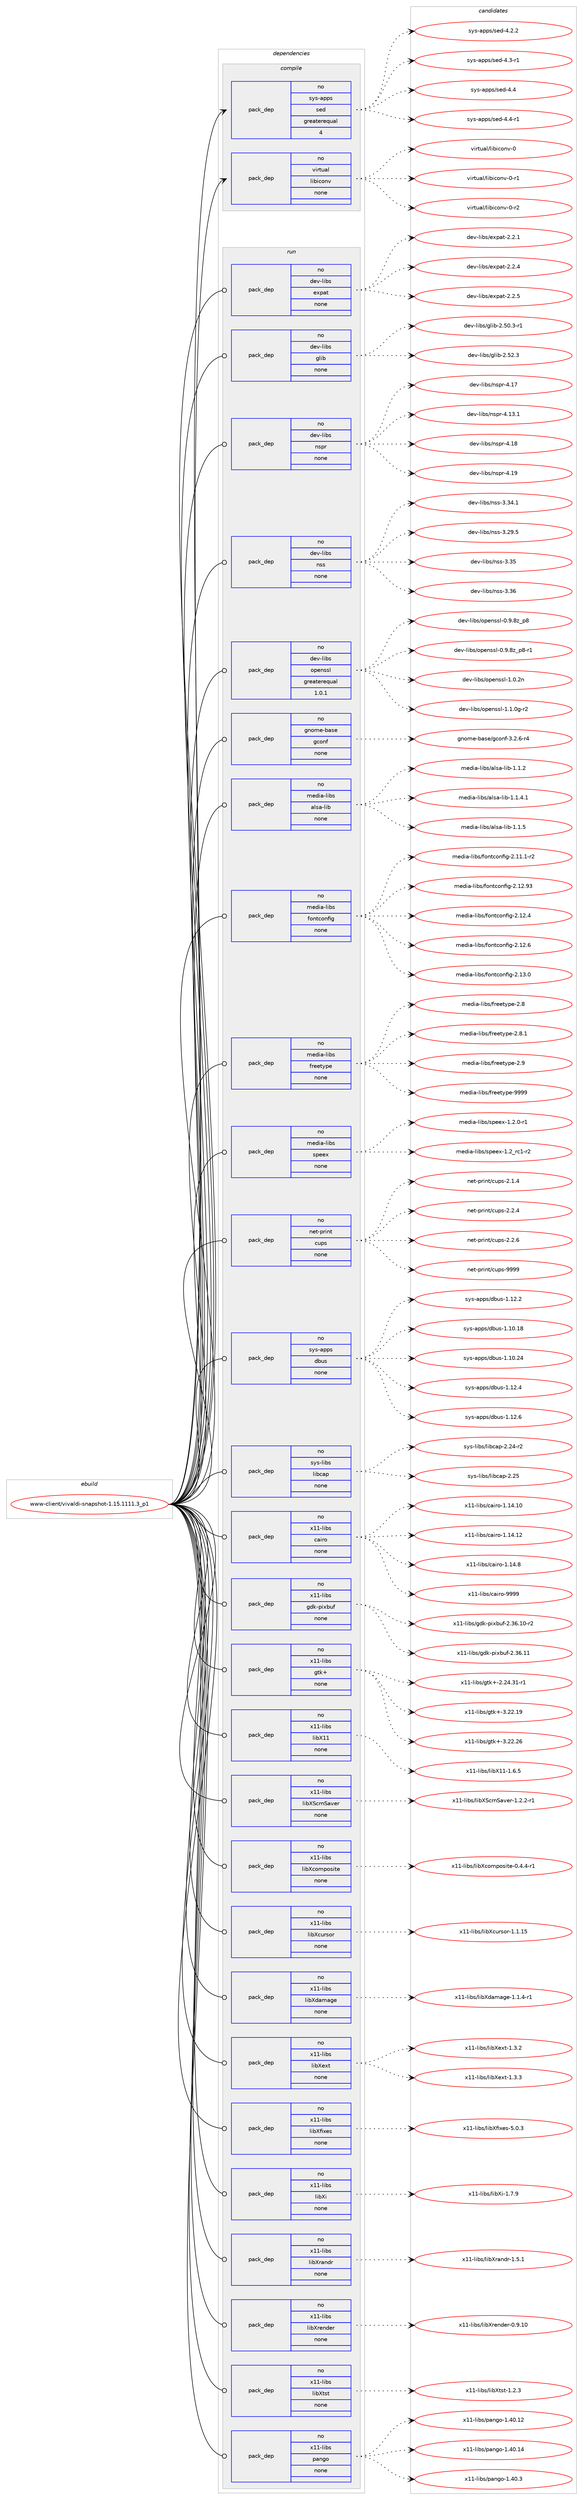 digraph prolog {

# *************
# Graph options
# *************

newrank=true;
concentrate=true;
compound=true;
graph [rankdir=LR,fontname=Helvetica,fontsize=10,ranksep=1.5];#, ranksep=2.5, nodesep=0.2];
edge  [arrowhead=vee];
node  [fontname=Helvetica,fontsize=10];

# **********
# The ebuild
# **********

subgraph cluster_leftcol {
color=gray;
rank=same;
label=<<i>ebuild</i>>;
id [label="www-client/vivaldi-snapshot-1.15.1111.3_p1", color=red, width=4, href="../www-client/vivaldi-snapshot-1.15.1111.3_p1.svg"];
}

# ****************
# The dependencies
# ****************

subgraph cluster_midcol {
color=gray;
label=<<i>dependencies</i>>;
subgraph cluster_compile {
fillcolor="#eeeeee";
style=filled;
label=<<i>compile</i>>;
subgraph pack7205 {
dependency8274 [label=<<TABLE BORDER="0" CELLBORDER="1" CELLSPACING="0" CELLPADDING="4" WIDTH="220"><TR><TD ROWSPAN="6" CELLPADDING="30">pack_dep</TD></TR><TR><TD WIDTH="110">no</TD></TR><TR><TD>sys-apps</TD></TR><TR><TD>sed</TD></TR><TR><TD>greaterequal</TD></TR><TR><TD>4</TD></TR></TABLE>>, shape=none, color=blue];
}
id:e -> dependency8274:w [weight=20,style="solid",arrowhead="vee"];
subgraph pack7206 {
dependency8275 [label=<<TABLE BORDER="0" CELLBORDER="1" CELLSPACING="0" CELLPADDING="4" WIDTH="220"><TR><TD ROWSPAN="6" CELLPADDING="30">pack_dep</TD></TR><TR><TD WIDTH="110">no</TD></TR><TR><TD>virtual</TD></TR><TR><TD>libiconv</TD></TR><TR><TD>none</TD></TR><TR><TD></TD></TR></TABLE>>, shape=none, color=blue];
}
id:e -> dependency8275:w [weight=20,style="solid",arrowhead="vee"];
}
subgraph cluster_compileandrun {
fillcolor="#eeeeee";
style=filled;
label=<<i>compile and run</i>>;
}
subgraph cluster_run {
fillcolor="#eeeeee";
style=filled;
label=<<i>run</i>>;
subgraph pack7207 {
dependency8276 [label=<<TABLE BORDER="0" CELLBORDER="1" CELLSPACING="0" CELLPADDING="4" WIDTH="220"><TR><TD ROWSPAN="6" CELLPADDING="30">pack_dep</TD></TR><TR><TD WIDTH="110">no</TD></TR><TR><TD>dev-libs</TD></TR><TR><TD>expat</TD></TR><TR><TD>none</TD></TR><TR><TD></TD></TR></TABLE>>, shape=none, color=blue];
}
id:e -> dependency8276:w [weight=20,style="solid",arrowhead="odot"];
subgraph pack7208 {
dependency8277 [label=<<TABLE BORDER="0" CELLBORDER="1" CELLSPACING="0" CELLPADDING="4" WIDTH="220"><TR><TD ROWSPAN="6" CELLPADDING="30">pack_dep</TD></TR><TR><TD WIDTH="110">no</TD></TR><TR><TD>dev-libs</TD></TR><TR><TD>glib</TD></TR><TR><TD>none</TD></TR><TR><TD></TD></TR></TABLE>>, shape=none, color=blue];
}
id:e -> dependency8277:w [weight=20,style="solid",arrowhead="odot"];
subgraph pack7209 {
dependency8278 [label=<<TABLE BORDER="0" CELLBORDER="1" CELLSPACING="0" CELLPADDING="4" WIDTH="220"><TR><TD ROWSPAN="6" CELLPADDING="30">pack_dep</TD></TR><TR><TD WIDTH="110">no</TD></TR><TR><TD>dev-libs</TD></TR><TR><TD>nspr</TD></TR><TR><TD>none</TD></TR><TR><TD></TD></TR></TABLE>>, shape=none, color=blue];
}
id:e -> dependency8278:w [weight=20,style="solid",arrowhead="odot"];
subgraph pack7210 {
dependency8279 [label=<<TABLE BORDER="0" CELLBORDER="1" CELLSPACING="0" CELLPADDING="4" WIDTH="220"><TR><TD ROWSPAN="6" CELLPADDING="30">pack_dep</TD></TR><TR><TD WIDTH="110">no</TD></TR><TR><TD>dev-libs</TD></TR><TR><TD>nss</TD></TR><TR><TD>none</TD></TR><TR><TD></TD></TR></TABLE>>, shape=none, color=blue];
}
id:e -> dependency8279:w [weight=20,style="solid",arrowhead="odot"];
subgraph pack7211 {
dependency8280 [label=<<TABLE BORDER="0" CELLBORDER="1" CELLSPACING="0" CELLPADDING="4" WIDTH="220"><TR><TD ROWSPAN="6" CELLPADDING="30">pack_dep</TD></TR><TR><TD WIDTH="110">no</TD></TR><TR><TD>dev-libs</TD></TR><TR><TD>openssl</TD></TR><TR><TD>greaterequal</TD></TR><TR><TD>1.0.1</TD></TR></TABLE>>, shape=none, color=blue];
}
id:e -> dependency8280:w [weight=20,style="solid",arrowhead="odot"];
subgraph pack7212 {
dependency8281 [label=<<TABLE BORDER="0" CELLBORDER="1" CELLSPACING="0" CELLPADDING="4" WIDTH="220"><TR><TD ROWSPAN="6" CELLPADDING="30">pack_dep</TD></TR><TR><TD WIDTH="110">no</TD></TR><TR><TD>gnome-base</TD></TR><TR><TD>gconf</TD></TR><TR><TD>none</TD></TR><TR><TD></TD></TR></TABLE>>, shape=none, color=blue];
}
id:e -> dependency8281:w [weight=20,style="solid",arrowhead="odot"];
subgraph pack7213 {
dependency8282 [label=<<TABLE BORDER="0" CELLBORDER="1" CELLSPACING="0" CELLPADDING="4" WIDTH="220"><TR><TD ROWSPAN="6" CELLPADDING="30">pack_dep</TD></TR><TR><TD WIDTH="110">no</TD></TR><TR><TD>media-libs</TD></TR><TR><TD>alsa-lib</TD></TR><TR><TD>none</TD></TR><TR><TD></TD></TR></TABLE>>, shape=none, color=blue];
}
id:e -> dependency8282:w [weight=20,style="solid",arrowhead="odot"];
subgraph pack7214 {
dependency8283 [label=<<TABLE BORDER="0" CELLBORDER="1" CELLSPACING="0" CELLPADDING="4" WIDTH="220"><TR><TD ROWSPAN="6" CELLPADDING="30">pack_dep</TD></TR><TR><TD WIDTH="110">no</TD></TR><TR><TD>media-libs</TD></TR><TR><TD>fontconfig</TD></TR><TR><TD>none</TD></TR><TR><TD></TD></TR></TABLE>>, shape=none, color=blue];
}
id:e -> dependency8283:w [weight=20,style="solid",arrowhead="odot"];
subgraph pack7215 {
dependency8284 [label=<<TABLE BORDER="0" CELLBORDER="1" CELLSPACING="0" CELLPADDING="4" WIDTH="220"><TR><TD ROWSPAN="6" CELLPADDING="30">pack_dep</TD></TR><TR><TD WIDTH="110">no</TD></TR><TR><TD>media-libs</TD></TR><TR><TD>freetype</TD></TR><TR><TD>none</TD></TR><TR><TD></TD></TR></TABLE>>, shape=none, color=blue];
}
id:e -> dependency8284:w [weight=20,style="solid",arrowhead="odot"];
subgraph pack7216 {
dependency8285 [label=<<TABLE BORDER="0" CELLBORDER="1" CELLSPACING="0" CELLPADDING="4" WIDTH="220"><TR><TD ROWSPAN="6" CELLPADDING="30">pack_dep</TD></TR><TR><TD WIDTH="110">no</TD></TR><TR><TD>media-libs</TD></TR><TR><TD>speex</TD></TR><TR><TD>none</TD></TR><TR><TD></TD></TR></TABLE>>, shape=none, color=blue];
}
id:e -> dependency8285:w [weight=20,style="solid",arrowhead="odot"];
subgraph pack7217 {
dependency8286 [label=<<TABLE BORDER="0" CELLBORDER="1" CELLSPACING="0" CELLPADDING="4" WIDTH="220"><TR><TD ROWSPAN="6" CELLPADDING="30">pack_dep</TD></TR><TR><TD WIDTH="110">no</TD></TR><TR><TD>net-print</TD></TR><TR><TD>cups</TD></TR><TR><TD>none</TD></TR><TR><TD></TD></TR></TABLE>>, shape=none, color=blue];
}
id:e -> dependency8286:w [weight=20,style="solid",arrowhead="odot"];
subgraph pack7218 {
dependency8287 [label=<<TABLE BORDER="0" CELLBORDER="1" CELLSPACING="0" CELLPADDING="4" WIDTH="220"><TR><TD ROWSPAN="6" CELLPADDING="30">pack_dep</TD></TR><TR><TD WIDTH="110">no</TD></TR><TR><TD>sys-apps</TD></TR><TR><TD>dbus</TD></TR><TR><TD>none</TD></TR><TR><TD></TD></TR></TABLE>>, shape=none, color=blue];
}
id:e -> dependency8287:w [weight=20,style="solid",arrowhead="odot"];
subgraph pack7219 {
dependency8288 [label=<<TABLE BORDER="0" CELLBORDER="1" CELLSPACING="0" CELLPADDING="4" WIDTH="220"><TR><TD ROWSPAN="6" CELLPADDING="30">pack_dep</TD></TR><TR><TD WIDTH="110">no</TD></TR><TR><TD>sys-libs</TD></TR><TR><TD>libcap</TD></TR><TR><TD>none</TD></TR><TR><TD></TD></TR></TABLE>>, shape=none, color=blue];
}
id:e -> dependency8288:w [weight=20,style="solid",arrowhead="odot"];
subgraph pack7220 {
dependency8289 [label=<<TABLE BORDER="0" CELLBORDER="1" CELLSPACING="0" CELLPADDING="4" WIDTH="220"><TR><TD ROWSPAN="6" CELLPADDING="30">pack_dep</TD></TR><TR><TD WIDTH="110">no</TD></TR><TR><TD>x11-libs</TD></TR><TR><TD>cairo</TD></TR><TR><TD>none</TD></TR><TR><TD></TD></TR></TABLE>>, shape=none, color=blue];
}
id:e -> dependency8289:w [weight=20,style="solid",arrowhead="odot"];
subgraph pack7221 {
dependency8290 [label=<<TABLE BORDER="0" CELLBORDER="1" CELLSPACING="0" CELLPADDING="4" WIDTH="220"><TR><TD ROWSPAN="6" CELLPADDING="30">pack_dep</TD></TR><TR><TD WIDTH="110">no</TD></TR><TR><TD>x11-libs</TD></TR><TR><TD>gdk-pixbuf</TD></TR><TR><TD>none</TD></TR><TR><TD></TD></TR></TABLE>>, shape=none, color=blue];
}
id:e -> dependency8290:w [weight=20,style="solid",arrowhead="odot"];
subgraph pack7222 {
dependency8291 [label=<<TABLE BORDER="0" CELLBORDER="1" CELLSPACING="0" CELLPADDING="4" WIDTH="220"><TR><TD ROWSPAN="6" CELLPADDING="30">pack_dep</TD></TR><TR><TD WIDTH="110">no</TD></TR><TR><TD>x11-libs</TD></TR><TR><TD>gtk+</TD></TR><TR><TD>none</TD></TR><TR><TD></TD></TR></TABLE>>, shape=none, color=blue];
}
id:e -> dependency8291:w [weight=20,style="solid",arrowhead="odot"];
subgraph pack7223 {
dependency8292 [label=<<TABLE BORDER="0" CELLBORDER="1" CELLSPACING="0" CELLPADDING="4" WIDTH="220"><TR><TD ROWSPAN="6" CELLPADDING="30">pack_dep</TD></TR><TR><TD WIDTH="110">no</TD></TR><TR><TD>x11-libs</TD></TR><TR><TD>libX11</TD></TR><TR><TD>none</TD></TR><TR><TD></TD></TR></TABLE>>, shape=none, color=blue];
}
id:e -> dependency8292:w [weight=20,style="solid",arrowhead="odot"];
subgraph pack7224 {
dependency8293 [label=<<TABLE BORDER="0" CELLBORDER="1" CELLSPACING="0" CELLPADDING="4" WIDTH="220"><TR><TD ROWSPAN="6" CELLPADDING="30">pack_dep</TD></TR><TR><TD WIDTH="110">no</TD></TR><TR><TD>x11-libs</TD></TR><TR><TD>libXScrnSaver</TD></TR><TR><TD>none</TD></TR><TR><TD></TD></TR></TABLE>>, shape=none, color=blue];
}
id:e -> dependency8293:w [weight=20,style="solid",arrowhead="odot"];
subgraph pack7225 {
dependency8294 [label=<<TABLE BORDER="0" CELLBORDER="1" CELLSPACING="0" CELLPADDING="4" WIDTH="220"><TR><TD ROWSPAN="6" CELLPADDING="30">pack_dep</TD></TR><TR><TD WIDTH="110">no</TD></TR><TR><TD>x11-libs</TD></TR><TR><TD>libXcomposite</TD></TR><TR><TD>none</TD></TR><TR><TD></TD></TR></TABLE>>, shape=none, color=blue];
}
id:e -> dependency8294:w [weight=20,style="solid",arrowhead="odot"];
subgraph pack7226 {
dependency8295 [label=<<TABLE BORDER="0" CELLBORDER="1" CELLSPACING="0" CELLPADDING="4" WIDTH="220"><TR><TD ROWSPAN="6" CELLPADDING="30">pack_dep</TD></TR><TR><TD WIDTH="110">no</TD></TR><TR><TD>x11-libs</TD></TR><TR><TD>libXcursor</TD></TR><TR><TD>none</TD></TR><TR><TD></TD></TR></TABLE>>, shape=none, color=blue];
}
id:e -> dependency8295:w [weight=20,style="solid",arrowhead="odot"];
subgraph pack7227 {
dependency8296 [label=<<TABLE BORDER="0" CELLBORDER="1" CELLSPACING="0" CELLPADDING="4" WIDTH="220"><TR><TD ROWSPAN="6" CELLPADDING="30">pack_dep</TD></TR><TR><TD WIDTH="110">no</TD></TR><TR><TD>x11-libs</TD></TR><TR><TD>libXdamage</TD></TR><TR><TD>none</TD></TR><TR><TD></TD></TR></TABLE>>, shape=none, color=blue];
}
id:e -> dependency8296:w [weight=20,style="solid",arrowhead="odot"];
subgraph pack7228 {
dependency8297 [label=<<TABLE BORDER="0" CELLBORDER="1" CELLSPACING="0" CELLPADDING="4" WIDTH="220"><TR><TD ROWSPAN="6" CELLPADDING="30">pack_dep</TD></TR><TR><TD WIDTH="110">no</TD></TR><TR><TD>x11-libs</TD></TR><TR><TD>libXext</TD></TR><TR><TD>none</TD></TR><TR><TD></TD></TR></TABLE>>, shape=none, color=blue];
}
id:e -> dependency8297:w [weight=20,style="solid",arrowhead="odot"];
subgraph pack7229 {
dependency8298 [label=<<TABLE BORDER="0" CELLBORDER="1" CELLSPACING="0" CELLPADDING="4" WIDTH="220"><TR><TD ROWSPAN="6" CELLPADDING="30">pack_dep</TD></TR><TR><TD WIDTH="110">no</TD></TR><TR><TD>x11-libs</TD></TR><TR><TD>libXfixes</TD></TR><TR><TD>none</TD></TR><TR><TD></TD></TR></TABLE>>, shape=none, color=blue];
}
id:e -> dependency8298:w [weight=20,style="solid",arrowhead="odot"];
subgraph pack7230 {
dependency8299 [label=<<TABLE BORDER="0" CELLBORDER="1" CELLSPACING="0" CELLPADDING="4" WIDTH="220"><TR><TD ROWSPAN="6" CELLPADDING="30">pack_dep</TD></TR><TR><TD WIDTH="110">no</TD></TR><TR><TD>x11-libs</TD></TR><TR><TD>libXi</TD></TR><TR><TD>none</TD></TR><TR><TD></TD></TR></TABLE>>, shape=none, color=blue];
}
id:e -> dependency8299:w [weight=20,style="solid",arrowhead="odot"];
subgraph pack7231 {
dependency8300 [label=<<TABLE BORDER="0" CELLBORDER="1" CELLSPACING="0" CELLPADDING="4" WIDTH="220"><TR><TD ROWSPAN="6" CELLPADDING="30">pack_dep</TD></TR><TR><TD WIDTH="110">no</TD></TR><TR><TD>x11-libs</TD></TR><TR><TD>libXrandr</TD></TR><TR><TD>none</TD></TR><TR><TD></TD></TR></TABLE>>, shape=none, color=blue];
}
id:e -> dependency8300:w [weight=20,style="solid",arrowhead="odot"];
subgraph pack7232 {
dependency8301 [label=<<TABLE BORDER="0" CELLBORDER="1" CELLSPACING="0" CELLPADDING="4" WIDTH="220"><TR><TD ROWSPAN="6" CELLPADDING="30">pack_dep</TD></TR><TR><TD WIDTH="110">no</TD></TR><TR><TD>x11-libs</TD></TR><TR><TD>libXrender</TD></TR><TR><TD>none</TD></TR><TR><TD></TD></TR></TABLE>>, shape=none, color=blue];
}
id:e -> dependency8301:w [weight=20,style="solid",arrowhead="odot"];
subgraph pack7233 {
dependency8302 [label=<<TABLE BORDER="0" CELLBORDER="1" CELLSPACING="0" CELLPADDING="4" WIDTH="220"><TR><TD ROWSPAN="6" CELLPADDING="30">pack_dep</TD></TR><TR><TD WIDTH="110">no</TD></TR><TR><TD>x11-libs</TD></TR><TR><TD>libXtst</TD></TR><TR><TD>none</TD></TR><TR><TD></TD></TR></TABLE>>, shape=none, color=blue];
}
id:e -> dependency8302:w [weight=20,style="solid",arrowhead="odot"];
subgraph pack7234 {
dependency8303 [label=<<TABLE BORDER="0" CELLBORDER="1" CELLSPACING="0" CELLPADDING="4" WIDTH="220"><TR><TD ROWSPAN="6" CELLPADDING="30">pack_dep</TD></TR><TR><TD WIDTH="110">no</TD></TR><TR><TD>x11-libs</TD></TR><TR><TD>pango</TD></TR><TR><TD>none</TD></TR><TR><TD></TD></TR></TABLE>>, shape=none, color=blue];
}
id:e -> dependency8303:w [weight=20,style="solid",arrowhead="odot"];
}
}

# **************
# The candidates
# **************

subgraph cluster_choices {
rank=same;
color=gray;
label=<<i>candidates</i>>;

subgraph choice7205 {
color=black;
nodesep=1;
choice115121115459711211211547115101100455246504650 [label="sys-apps/sed-4.2.2", color=red, width=4,href="../sys-apps/sed-4.2.2.svg"];
choice115121115459711211211547115101100455246514511449 [label="sys-apps/sed-4.3-r1", color=red, width=4,href="../sys-apps/sed-4.3-r1.svg"];
choice11512111545971121121154711510110045524652 [label="sys-apps/sed-4.4", color=red, width=4,href="../sys-apps/sed-4.4.svg"];
choice115121115459711211211547115101100455246524511449 [label="sys-apps/sed-4.4-r1", color=red, width=4,href="../sys-apps/sed-4.4-r1.svg"];
dependency8274:e -> choice115121115459711211211547115101100455246504650:w [style=dotted,weight="100"];
dependency8274:e -> choice115121115459711211211547115101100455246514511449:w [style=dotted,weight="100"];
dependency8274:e -> choice11512111545971121121154711510110045524652:w [style=dotted,weight="100"];
dependency8274:e -> choice115121115459711211211547115101100455246524511449:w [style=dotted,weight="100"];
}
subgraph choice7206 {
color=black;
nodesep=1;
choice118105114116117971084710810598105991111101184548 [label="virtual/libiconv-0", color=red, width=4,href="../virtual/libiconv-0.svg"];
choice1181051141161179710847108105981059911111011845484511449 [label="virtual/libiconv-0-r1", color=red, width=4,href="../virtual/libiconv-0-r1.svg"];
choice1181051141161179710847108105981059911111011845484511450 [label="virtual/libiconv-0-r2", color=red, width=4,href="../virtual/libiconv-0-r2.svg"];
dependency8275:e -> choice118105114116117971084710810598105991111101184548:w [style=dotted,weight="100"];
dependency8275:e -> choice1181051141161179710847108105981059911111011845484511449:w [style=dotted,weight="100"];
dependency8275:e -> choice1181051141161179710847108105981059911111011845484511450:w [style=dotted,weight="100"];
}
subgraph choice7207 {
color=black;
nodesep=1;
choice10010111845108105981154710112011297116455046504649 [label="dev-libs/expat-2.2.1", color=red, width=4,href="../dev-libs/expat-2.2.1.svg"];
choice10010111845108105981154710112011297116455046504652 [label="dev-libs/expat-2.2.4", color=red, width=4,href="../dev-libs/expat-2.2.4.svg"];
choice10010111845108105981154710112011297116455046504653 [label="dev-libs/expat-2.2.5", color=red, width=4,href="../dev-libs/expat-2.2.5.svg"];
dependency8276:e -> choice10010111845108105981154710112011297116455046504649:w [style=dotted,weight="100"];
dependency8276:e -> choice10010111845108105981154710112011297116455046504652:w [style=dotted,weight="100"];
dependency8276:e -> choice10010111845108105981154710112011297116455046504653:w [style=dotted,weight="100"];
}
subgraph choice7208 {
color=black;
nodesep=1;
choice10010111845108105981154710310810598455046534846514511449 [label="dev-libs/glib-2.50.3-r1", color=red, width=4,href="../dev-libs/glib-2.50.3-r1.svg"];
choice1001011184510810598115471031081059845504653504651 [label="dev-libs/glib-2.52.3", color=red, width=4,href="../dev-libs/glib-2.52.3.svg"];
dependency8277:e -> choice10010111845108105981154710310810598455046534846514511449:w [style=dotted,weight="100"];
dependency8277:e -> choice1001011184510810598115471031081059845504653504651:w [style=dotted,weight="100"];
}
subgraph choice7209 {
color=black;
nodesep=1;
choice1001011184510810598115471101151121144552464955 [label="dev-libs/nspr-4.17", color=red, width=4,href="../dev-libs/nspr-4.17.svg"];
choice10010111845108105981154711011511211445524649514649 [label="dev-libs/nspr-4.13.1", color=red, width=4,href="../dev-libs/nspr-4.13.1.svg"];
choice1001011184510810598115471101151121144552464956 [label="dev-libs/nspr-4.18", color=red, width=4,href="../dev-libs/nspr-4.18.svg"];
choice1001011184510810598115471101151121144552464957 [label="dev-libs/nspr-4.19", color=red, width=4,href="../dev-libs/nspr-4.19.svg"];
dependency8278:e -> choice1001011184510810598115471101151121144552464955:w [style=dotted,weight="100"];
dependency8278:e -> choice10010111845108105981154711011511211445524649514649:w [style=dotted,weight="100"];
dependency8278:e -> choice1001011184510810598115471101151121144552464956:w [style=dotted,weight="100"];
dependency8278:e -> choice1001011184510810598115471101151121144552464957:w [style=dotted,weight="100"];
}
subgraph choice7210 {
color=black;
nodesep=1;
choice10010111845108105981154711011511545514651524649 [label="dev-libs/nss-3.34.1", color=red, width=4,href="../dev-libs/nss-3.34.1.svg"];
choice10010111845108105981154711011511545514650574653 [label="dev-libs/nss-3.29.5", color=red, width=4,href="../dev-libs/nss-3.29.5.svg"];
choice1001011184510810598115471101151154551465153 [label="dev-libs/nss-3.35", color=red, width=4,href="../dev-libs/nss-3.35.svg"];
choice1001011184510810598115471101151154551465154 [label="dev-libs/nss-3.36", color=red, width=4,href="../dev-libs/nss-3.36.svg"];
dependency8279:e -> choice10010111845108105981154711011511545514651524649:w [style=dotted,weight="100"];
dependency8279:e -> choice10010111845108105981154711011511545514650574653:w [style=dotted,weight="100"];
dependency8279:e -> choice1001011184510810598115471101151154551465153:w [style=dotted,weight="100"];
dependency8279:e -> choice1001011184510810598115471101151154551465154:w [style=dotted,weight="100"];
}
subgraph choice7211 {
color=black;
nodesep=1;
choice1001011184510810598115471111121011101151151084548465746561229511256 [label="dev-libs/openssl-0.9.8z_p8", color=red, width=4,href="../dev-libs/openssl-0.9.8z_p8.svg"];
choice10010111845108105981154711111210111011511510845484657465612295112564511449 [label="dev-libs/openssl-0.9.8z_p8-r1", color=red, width=4,href="../dev-libs/openssl-0.9.8z_p8-r1.svg"];
choice100101118451081059811547111112101110115115108454946484650110 [label="dev-libs/openssl-1.0.2n", color=red, width=4,href="../dev-libs/openssl-1.0.2n.svg"];
choice1001011184510810598115471111121011101151151084549464946481034511450 [label="dev-libs/openssl-1.1.0g-r2", color=red, width=4,href="../dev-libs/openssl-1.1.0g-r2.svg"];
dependency8280:e -> choice1001011184510810598115471111121011101151151084548465746561229511256:w [style=dotted,weight="100"];
dependency8280:e -> choice10010111845108105981154711111210111011511510845484657465612295112564511449:w [style=dotted,weight="100"];
dependency8280:e -> choice100101118451081059811547111112101110115115108454946484650110:w [style=dotted,weight="100"];
dependency8280:e -> choice1001011184510810598115471111121011101151151084549464946481034511450:w [style=dotted,weight="100"];
}
subgraph choice7212 {
color=black;
nodesep=1;
choice10311011110910145989711510147103991111101024551465046544511452 [label="gnome-base/gconf-3.2.6-r4", color=red, width=4,href="../gnome-base/gconf-3.2.6-r4.svg"];
dependency8281:e -> choice10311011110910145989711510147103991111101024551465046544511452:w [style=dotted,weight="100"];
}
subgraph choice7213 {
color=black;
nodesep=1;
choice1091011001059745108105981154797108115974510810598454946494650 [label="media-libs/alsa-lib-1.1.2", color=red, width=4,href="../media-libs/alsa-lib-1.1.2.svg"];
choice10910110010597451081059811547971081159745108105984549464946524649 [label="media-libs/alsa-lib-1.1.4.1", color=red, width=4,href="../media-libs/alsa-lib-1.1.4.1.svg"];
choice1091011001059745108105981154797108115974510810598454946494653 [label="media-libs/alsa-lib-1.1.5", color=red, width=4,href="../media-libs/alsa-lib-1.1.5.svg"];
dependency8282:e -> choice1091011001059745108105981154797108115974510810598454946494650:w [style=dotted,weight="100"];
dependency8282:e -> choice10910110010597451081059811547971081159745108105984549464946524649:w [style=dotted,weight="100"];
dependency8282:e -> choice1091011001059745108105981154797108115974510810598454946494653:w [style=dotted,weight="100"];
}
subgraph choice7214 {
color=black;
nodesep=1;
choice1091011001059745108105981154710211111011699111110102105103455046494946494511450 [label="media-libs/fontconfig-2.11.1-r2", color=red, width=4,href="../media-libs/fontconfig-2.11.1-r2.svg"];
choice10910110010597451081059811547102111110116991111101021051034550464950465751 [label="media-libs/fontconfig-2.12.93", color=red, width=4,href="../media-libs/fontconfig-2.12.93.svg"];
choice109101100105974510810598115471021111101169911111010210510345504649504652 [label="media-libs/fontconfig-2.12.4", color=red, width=4,href="../media-libs/fontconfig-2.12.4.svg"];
choice109101100105974510810598115471021111101169911111010210510345504649504654 [label="media-libs/fontconfig-2.12.6", color=red, width=4,href="../media-libs/fontconfig-2.12.6.svg"];
choice109101100105974510810598115471021111101169911111010210510345504649514648 [label="media-libs/fontconfig-2.13.0", color=red, width=4,href="../media-libs/fontconfig-2.13.0.svg"];
dependency8283:e -> choice1091011001059745108105981154710211111011699111110102105103455046494946494511450:w [style=dotted,weight="100"];
dependency8283:e -> choice10910110010597451081059811547102111110116991111101021051034550464950465751:w [style=dotted,weight="100"];
dependency8283:e -> choice109101100105974510810598115471021111101169911111010210510345504649504652:w [style=dotted,weight="100"];
dependency8283:e -> choice109101100105974510810598115471021111101169911111010210510345504649504654:w [style=dotted,weight="100"];
dependency8283:e -> choice109101100105974510810598115471021111101169911111010210510345504649514648:w [style=dotted,weight="100"];
}
subgraph choice7215 {
color=black;
nodesep=1;
choice1091011001059745108105981154710211410110111612111210145504656 [label="media-libs/freetype-2.8", color=red, width=4,href="../media-libs/freetype-2.8.svg"];
choice10910110010597451081059811547102114101101116121112101455046564649 [label="media-libs/freetype-2.8.1", color=red, width=4,href="../media-libs/freetype-2.8.1.svg"];
choice1091011001059745108105981154710211410110111612111210145504657 [label="media-libs/freetype-2.9", color=red, width=4,href="../media-libs/freetype-2.9.svg"];
choice109101100105974510810598115471021141011011161211121014557575757 [label="media-libs/freetype-9999", color=red, width=4,href="../media-libs/freetype-9999.svg"];
dependency8284:e -> choice1091011001059745108105981154710211410110111612111210145504656:w [style=dotted,weight="100"];
dependency8284:e -> choice10910110010597451081059811547102114101101116121112101455046564649:w [style=dotted,weight="100"];
dependency8284:e -> choice1091011001059745108105981154710211410110111612111210145504657:w [style=dotted,weight="100"];
dependency8284:e -> choice109101100105974510810598115471021141011011161211121014557575757:w [style=dotted,weight="100"];
}
subgraph choice7216 {
color=black;
nodesep=1;
choice109101100105974510810598115471151121011011204549465046484511449 [label="media-libs/speex-1.2.0-r1", color=red, width=4,href="../media-libs/speex-1.2.0-r1.svg"];
choice10910110010597451081059811547115112101101120454946509511499494511450 [label="media-libs/speex-1.2_rc1-r2", color=red, width=4,href="../media-libs/speex-1.2_rc1-r2.svg"];
dependency8285:e -> choice109101100105974510810598115471151121011011204549465046484511449:w [style=dotted,weight="100"];
dependency8285:e -> choice10910110010597451081059811547115112101101120454946509511499494511450:w [style=dotted,weight="100"];
}
subgraph choice7217 {
color=black;
nodesep=1;
choice110101116451121141051101164799117112115455046494652 [label="net-print/cups-2.1.4", color=red, width=4,href="../net-print/cups-2.1.4.svg"];
choice110101116451121141051101164799117112115455046504652 [label="net-print/cups-2.2.4", color=red, width=4,href="../net-print/cups-2.2.4.svg"];
choice110101116451121141051101164799117112115455046504654 [label="net-print/cups-2.2.6", color=red, width=4,href="../net-print/cups-2.2.6.svg"];
choice1101011164511211410511011647991171121154557575757 [label="net-print/cups-9999", color=red, width=4,href="../net-print/cups-9999.svg"];
dependency8286:e -> choice110101116451121141051101164799117112115455046494652:w [style=dotted,weight="100"];
dependency8286:e -> choice110101116451121141051101164799117112115455046504652:w [style=dotted,weight="100"];
dependency8286:e -> choice110101116451121141051101164799117112115455046504654:w [style=dotted,weight="100"];
dependency8286:e -> choice1101011164511211410511011647991171121154557575757:w [style=dotted,weight="100"];
}
subgraph choice7218 {
color=black;
nodesep=1;
choice1151211154597112112115471009811711545494649504650 [label="sys-apps/dbus-1.12.2", color=red, width=4,href="../sys-apps/dbus-1.12.2.svg"];
choice115121115459711211211547100981171154549464948464956 [label="sys-apps/dbus-1.10.18", color=red, width=4,href="../sys-apps/dbus-1.10.18.svg"];
choice115121115459711211211547100981171154549464948465052 [label="sys-apps/dbus-1.10.24", color=red, width=4,href="../sys-apps/dbus-1.10.24.svg"];
choice1151211154597112112115471009811711545494649504652 [label="sys-apps/dbus-1.12.4", color=red, width=4,href="../sys-apps/dbus-1.12.4.svg"];
choice1151211154597112112115471009811711545494649504654 [label="sys-apps/dbus-1.12.6", color=red, width=4,href="../sys-apps/dbus-1.12.6.svg"];
dependency8287:e -> choice1151211154597112112115471009811711545494649504650:w [style=dotted,weight="100"];
dependency8287:e -> choice115121115459711211211547100981171154549464948464956:w [style=dotted,weight="100"];
dependency8287:e -> choice115121115459711211211547100981171154549464948465052:w [style=dotted,weight="100"];
dependency8287:e -> choice1151211154597112112115471009811711545494649504652:w [style=dotted,weight="100"];
dependency8287:e -> choice1151211154597112112115471009811711545494649504654:w [style=dotted,weight="100"];
}
subgraph choice7219 {
color=black;
nodesep=1;
choice11512111545108105981154710810598999711245504650524511450 [label="sys-libs/libcap-2.24-r2", color=red, width=4,href="../sys-libs/libcap-2.24-r2.svg"];
choice1151211154510810598115471081059899971124550465053 [label="sys-libs/libcap-2.25", color=red, width=4,href="../sys-libs/libcap-2.25.svg"];
dependency8288:e -> choice11512111545108105981154710810598999711245504650524511450:w [style=dotted,weight="100"];
dependency8288:e -> choice1151211154510810598115471081059899971124550465053:w [style=dotted,weight="100"];
}
subgraph choice7220 {
color=black;
nodesep=1;
choice120494945108105981154799971051141114549464952464948 [label="x11-libs/cairo-1.14.10", color=red, width=4,href="../x11-libs/cairo-1.14.10.svg"];
choice120494945108105981154799971051141114549464952464950 [label="x11-libs/cairo-1.14.12", color=red, width=4,href="../x11-libs/cairo-1.14.12.svg"];
choice1204949451081059811547999710511411145494649524656 [label="x11-libs/cairo-1.14.8", color=red, width=4,href="../x11-libs/cairo-1.14.8.svg"];
choice120494945108105981154799971051141114557575757 [label="x11-libs/cairo-9999", color=red, width=4,href="../x11-libs/cairo-9999.svg"];
dependency8289:e -> choice120494945108105981154799971051141114549464952464948:w [style=dotted,weight="100"];
dependency8289:e -> choice120494945108105981154799971051141114549464952464950:w [style=dotted,weight="100"];
dependency8289:e -> choice1204949451081059811547999710511411145494649524656:w [style=dotted,weight="100"];
dependency8289:e -> choice120494945108105981154799971051141114557575757:w [style=dotted,weight="100"];
}
subgraph choice7221 {
color=black;
nodesep=1;
choice1204949451081059811547103100107451121051209811710245504651544649484511450 [label="x11-libs/gdk-pixbuf-2.36.10-r2", color=red, width=4,href="../x11-libs/gdk-pixbuf-2.36.10-r2.svg"];
choice120494945108105981154710310010745112105120981171024550465154464949 [label="x11-libs/gdk-pixbuf-2.36.11", color=red, width=4,href="../x11-libs/gdk-pixbuf-2.36.11.svg"];
dependency8290:e -> choice1204949451081059811547103100107451121051209811710245504651544649484511450:w [style=dotted,weight="100"];
dependency8290:e -> choice120494945108105981154710310010745112105120981171024550465154464949:w [style=dotted,weight="100"];
}
subgraph choice7222 {
color=black;
nodesep=1;
choice12049494510810598115471031161074345504650524651494511449 [label="x11-libs/gtk+-2.24.31-r1", color=red, width=4,href="../x11-libs/gtk+-2.24.31-r1.svg"];
choice1204949451081059811547103116107434551465050464957 [label="x11-libs/gtk+-3.22.19", color=red, width=4,href="../x11-libs/gtk+-3.22.19.svg"];
choice1204949451081059811547103116107434551465050465054 [label="x11-libs/gtk+-3.22.26", color=red, width=4,href="../x11-libs/gtk+-3.22.26.svg"];
dependency8291:e -> choice12049494510810598115471031161074345504650524651494511449:w [style=dotted,weight="100"];
dependency8291:e -> choice1204949451081059811547103116107434551465050464957:w [style=dotted,weight="100"];
dependency8291:e -> choice1204949451081059811547103116107434551465050465054:w [style=dotted,weight="100"];
}
subgraph choice7223 {
color=black;
nodesep=1;
choice120494945108105981154710810598884949454946544653 [label="x11-libs/libX11-1.6.5", color=red, width=4,href="../x11-libs/libX11-1.6.5.svg"];
dependency8292:e -> choice120494945108105981154710810598884949454946544653:w [style=dotted,weight="100"];
}
subgraph choice7224 {
color=black;
nodesep=1;
choice12049494510810598115471081059888839911411083971181011144549465046504511449 [label="x11-libs/libXScrnSaver-1.2.2-r1", color=red, width=4,href="../x11-libs/libXScrnSaver-1.2.2-r1.svg"];
dependency8293:e -> choice12049494510810598115471081059888839911411083971181011144549465046504511449:w [style=dotted,weight="100"];
}
subgraph choice7225 {
color=black;
nodesep=1;
choice12049494510810598115471081059888991111091121111151051161014548465246524511449 [label="x11-libs/libXcomposite-0.4.4-r1", color=red, width=4,href="../x11-libs/libXcomposite-0.4.4-r1.svg"];
dependency8294:e -> choice12049494510810598115471081059888991111091121111151051161014548465246524511449:w [style=dotted,weight="100"];
}
subgraph choice7226 {
color=black;
nodesep=1;
choice120494945108105981154710810598889911711411511111445494649464953 [label="x11-libs/libXcursor-1.1.15", color=red, width=4,href="../x11-libs/libXcursor-1.1.15.svg"];
dependency8295:e -> choice120494945108105981154710810598889911711411511111445494649464953:w [style=dotted,weight="100"];
}
subgraph choice7227 {
color=black;
nodesep=1;
choice1204949451081059811547108105988810097109971031014549464946524511449 [label="x11-libs/libXdamage-1.1.4-r1", color=red, width=4,href="../x11-libs/libXdamage-1.1.4-r1.svg"];
dependency8296:e -> choice1204949451081059811547108105988810097109971031014549464946524511449:w [style=dotted,weight="100"];
}
subgraph choice7228 {
color=black;
nodesep=1;
choice12049494510810598115471081059888101120116454946514650 [label="x11-libs/libXext-1.3.2", color=red, width=4,href="../x11-libs/libXext-1.3.2.svg"];
choice12049494510810598115471081059888101120116454946514651 [label="x11-libs/libXext-1.3.3", color=red, width=4,href="../x11-libs/libXext-1.3.3.svg"];
dependency8297:e -> choice12049494510810598115471081059888101120116454946514650:w [style=dotted,weight="100"];
dependency8297:e -> choice12049494510810598115471081059888101120116454946514651:w [style=dotted,weight="100"];
}
subgraph choice7229 {
color=black;
nodesep=1;
choice12049494510810598115471081059888102105120101115455346484651 [label="x11-libs/libXfixes-5.0.3", color=red, width=4,href="../x11-libs/libXfixes-5.0.3.svg"];
dependency8298:e -> choice12049494510810598115471081059888102105120101115455346484651:w [style=dotted,weight="100"];
}
subgraph choice7230 {
color=black;
nodesep=1;
choice12049494510810598115471081059888105454946554657 [label="x11-libs/libXi-1.7.9", color=red, width=4,href="../x11-libs/libXi-1.7.9.svg"];
dependency8299:e -> choice12049494510810598115471081059888105454946554657:w [style=dotted,weight="100"];
}
subgraph choice7231 {
color=black;
nodesep=1;
choice1204949451081059811547108105988811497110100114454946534649 [label="x11-libs/libXrandr-1.5.1", color=red, width=4,href="../x11-libs/libXrandr-1.5.1.svg"];
dependency8300:e -> choice1204949451081059811547108105988811497110100114454946534649:w [style=dotted,weight="100"];
}
subgraph choice7232 {
color=black;
nodesep=1;
choice1204949451081059811547108105988811410111010010111445484657464948 [label="x11-libs/libXrender-0.9.10", color=red, width=4,href="../x11-libs/libXrender-0.9.10.svg"];
dependency8301:e -> choice1204949451081059811547108105988811410111010010111445484657464948:w [style=dotted,weight="100"];
}
subgraph choice7233 {
color=black;
nodesep=1;
choice12049494510810598115471081059888116115116454946504651 [label="x11-libs/libXtst-1.2.3", color=red, width=4,href="../x11-libs/libXtst-1.2.3.svg"];
dependency8302:e -> choice12049494510810598115471081059888116115116454946504651:w [style=dotted,weight="100"];
}
subgraph choice7234 {
color=black;
nodesep=1;
choice1204949451081059811547112971101031114549465248464950 [label="x11-libs/pango-1.40.12", color=red, width=4,href="../x11-libs/pango-1.40.12.svg"];
choice1204949451081059811547112971101031114549465248464952 [label="x11-libs/pango-1.40.14", color=red, width=4,href="../x11-libs/pango-1.40.14.svg"];
choice12049494510810598115471129711010311145494652484651 [label="x11-libs/pango-1.40.3", color=red, width=4,href="../x11-libs/pango-1.40.3.svg"];
dependency8303:e -> choice1204949451081059811547112971101031114549465248464950:w [style=dotted,weight="100"];
dependency8303:e -> choice1204949451081059811547112971101031114549465248464952:w [style=dotted,weight="100"];
dependency8303:e -> choice12049494510810598115471129711010311145494652484651:w [style=dotted,weight="100"];
}
}

}
